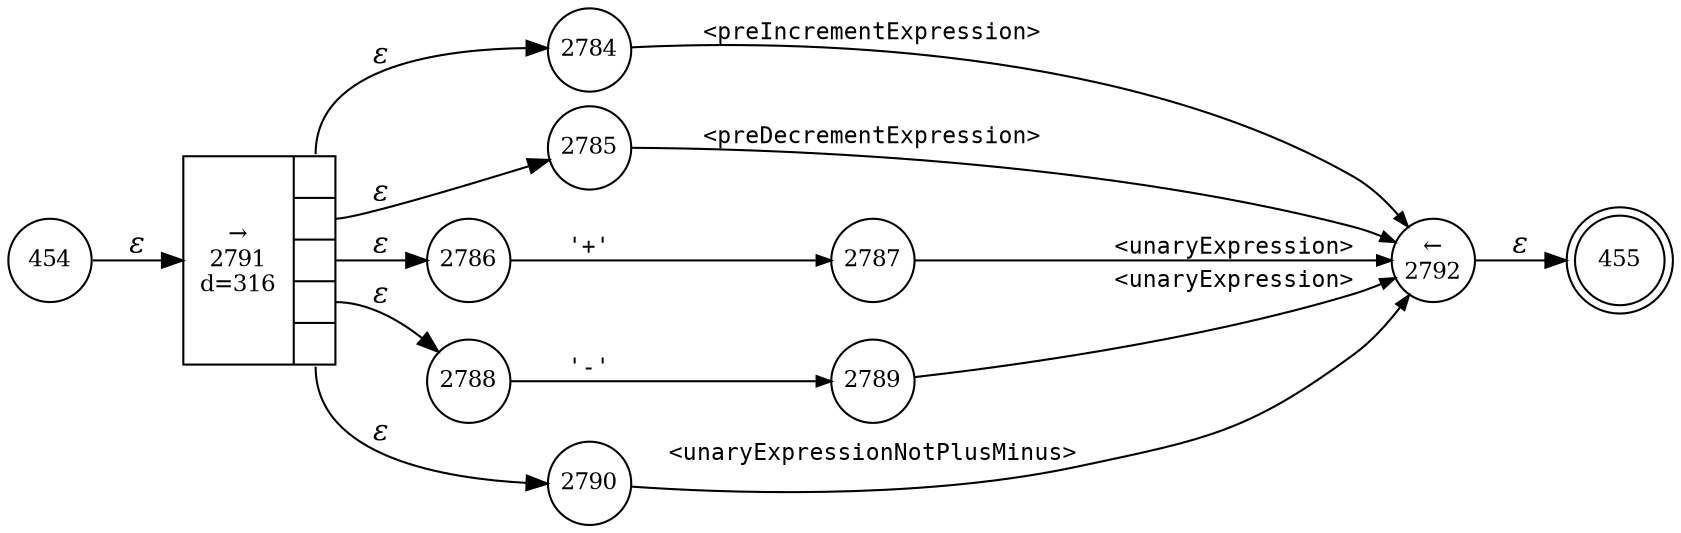 digraph ATN {
rankdir=LR;
s455[fontsize=11, label="455", shape=doublecircle, fixedsize=true, width=.6];
s2784[fontsize=11,label="2784", shape=circle, fixedsize=true, width=.55, peripheries=1];
s2785[fontsize=11,label="2785", shape=circle, fixedsize=true, width=.55, peripheries=1];
s2786[fontsize=11,label="2786", shape=circle, fixedsize=true, width=.55, peripheries=1];
s2787[fontsize=11,label="2787", shape=circle, fixedsize=true, width=.55, peripheries=1];
s2788[fontsize=11,label="2788", shape=circle, fixedsize=true, width=.55, peripheries=1];
s2789[fontsize=11,label="2789", shape=circle, fixedsize=true, width=.55, peripheries=1];
s454[fontsize=11,label="454", shape=circle, fixedsize=true, width=.55, peripheries=1];
s2790[fontsize=11,label="2790", shape=circle, fixedsize=true, width=.55, peripheries=1];
s2791[fontsize=11,label="{&rarr;\n2791\nd=316|{<p0>|<p1>|<p2>|<p3>|<p4>}}", shape=record, fixedsize=false, peripheries=1];
s2792[fontsize=11,label="&larr;\n2792", shape=circle, fixedsize=true, width=.55, peripheries=1];
s454 -> s2791 [fontname="Times-Italic", label="&epsilon;"];
s2791:p0 -> s2784 [fontname="Times-Italic", label="&epsilon;"];
s2791:p1 -> s2785 [fontname="Times-Italic", label="&epsilon;"];
s2791:p2 -> s2786 [fontname="Times-Italic", label="&epsilon;"];
s2791:p3 -> s2788 [fontname="Times-Italic", label="&epsilon;"];
s2791:p4 -> s2790 [fontname="Times-Italic", label="&epsilon;"];
s2784 -> s2792 [fontsize=11, fontname="Courier", arrowsize=.7, label = "<preIncrementExpression>", arrowhead = normal];
s2785 -> s2792 [fontsize=11, fontname="Courier", arrowsize=.7, label = "<preDecrementExpression>", arrowhead = normal];
s2786 -> s2787 [fontsize=11, fontname="Courier", arrowsize=.7, label = "'+'", arrowhead = normal];
s2788 -> s2789 [fontsize=11, fontname="Courier", arrowsize=.7, label = "'-'", arrowhead = normal];
s2790 -> s2792 [fontsize=11, fontname="Courier", arrowsize=.7, label = "<unaryExpressionNotPlusMinus>", arrowhead = normal];
s2792 -> s455 [fontname="Times-Italic", label="&epsilon;"];
s2787 -> s2792 [fontsize=11, fontname="Courier", arrowsize=.7, label = "<unaryExpression>", arrowhead = normal];
s2789 -> s2792 [fontsize=11, fontname="Courier", arrowsize=.7, label = "<unaryExpression>", arrowhead = normal];
}
